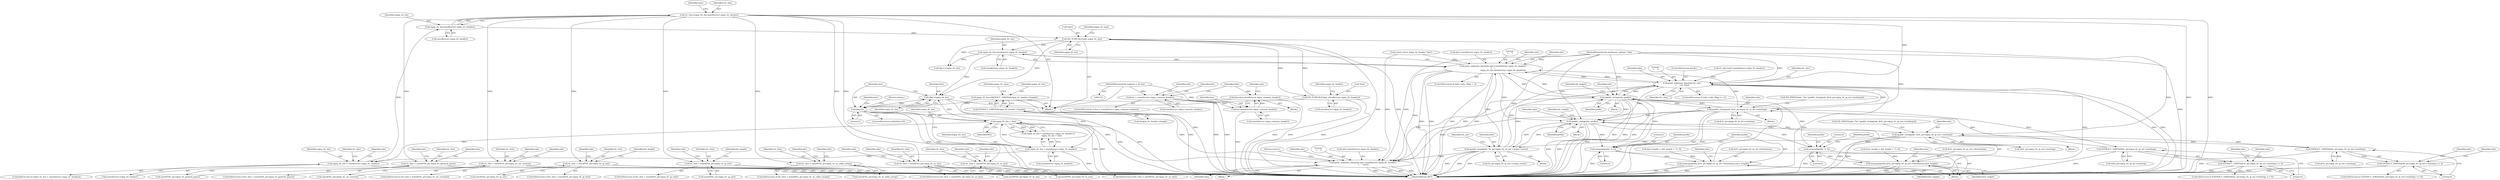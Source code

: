 digraph "0_tcpdump_de981e6070d168b58ec1bb0713ded77ed4ad87f4@API" {
"1000347" [label="(Call,tlv_tlen=eigrp_tlv_len-sizeof(struct eigrp_tlv_header))"];
"1000349" [label="(Call,eigrp_tlv_len-sizeof(struct eigrp_tlv_header))"];
"1000326" [label="(Call,eigrp_tlv_len < sizeof(struct eigrp_tlv_header))"];
"1000295" [label="(Call,eigrp_tlv_len < sizeof(struct eigrp_tlv_header))"];
"1000279" [label="(Call,eigrp_tlv_len=EXTRACT_16BITS(&eigrp_tlv_header->length))"];
"1000281" [label="(Call,EXTRACT_16BITS(&eigrp_tlv_header->length))"];
"1000299" [label="(Call,eigrp_tlv_len > tlen)"];
"1000265" [label="(Call,tlen>0)"];
"1000200" [label="(Call,tlen=len-sizeof(struct eigrp_common_header))"];
"1000202" [label="(Call,len-sizeof(struct eigrp_common_header))"];
"1000176" [label="(Call,len < sizeof(struct eigrp_common_header))"];
"1000113" [label="(MethodParameterIn,register u_int len)"];
"1001288" [label="(Call,tlen-=eigrp_tlv_len)"];
"1000353" [label="(Call,ND_TCHECK2(*tptr, eigrp_tlv_len))"];
"1000269" [label="(Call,ND_TCHECK2(*tptr, sizeof(struct eigrp_tlv_header)))"];
"1001281" [label="(Call,eigrp_tlv_len-sizeof(struct eigrp_tlv_header))"];
"1000369" [label="(Call,tlv_tlen < sizeof(*tlv_ptr.eigrp_tlv_general_parm))"];
"1000444" [label="(Call,tlv_tlen < sizeof(*tlv_ptr.eigrp_tlv_sw_version))"];
"1000506" [label="(Call,tlv_tlen < sizeof(*tlv_ptr.eigrp_tlv_ip_int))"];
"1000665" [label="(Call,tlv_tlen < sizeof(*tlv_ptr.eigrp_tlv_ip_ext))"];
"1000872" [label="(Call,tlv_tlen < sizeof(*tlv_ptr.eigrp_tlv_at_cable_setup))"];
"1000934" [label="(Call,tlv_tlen < sizeof(*tlv_ptr.eigrp_tlv_at_int))"];
"1001073" [label="(Call,tlv_tlen < sizeof(*tlv_ptr.eigrp_tlv_at_ext))"];
"1001262" [label="(Call,print_unknown_data(ndo,tlv_tptr,\"\n\t    \",tlv_tlen))"];
"1000303" [label="(Call,print_unknown_data(ndo,tptr+sizeof(struct eigrp_tlv_header),\"\n\t    \",tlen))"];
"1000575" [label="(Call,ipaddr_string(ndo, prefix))"];
"1000556" [label="(Call,memset(prefix, 0, 4))"];
"1000560" [label="(Call,memcpy(prefix,&tlv_ptr.eigrp_tlv_ip_int->destination,byte_length))"];
"1000599" [label="(Call,ipaddr_string(ndo, &tlv_ptr.eigrp_tlv_ip_int->nexthop))"];
"1000581" [label="(Call,EXTRACT_32BITS(&tlv_ptr.eigrp_tlv_ip_int->nexthop))"];
"1000580" [label="(Call,EXTRACT_32BITS(&tlv_ptr.eigrp_tlv_ip_int->nexthop) == 0)"];
"1000734" [label="(Call,ipaddr_string(ndo, prefix))"];
"1000715" [label="(Call,memset(prefix, 0, 4))"];
"1000719" [label="(Call,memcpy(prefix,&tlv_ptr.eigrp_tlv_ip_ext->destination,byte_length))"];
"1000758" [label="(Call,ipaddr_string(ndo, &tlv_ptr.eigrp_tlv_ip_ext->nexthop))"];
"1000740" [label="(Call,EXTRACT_32BITS(&tlv_ptr.eigrp_tlv_ip_ext->nexthop))"];
"1000739" [label="(Call,EXTRACT_32BITS(&tlv_ptr.eigrp_tlv_ip_ext->nexthop) == 0)"];
"1000772" [label="(Call,ipaddr_string(ndo, tlv_ptr.eigrp_tlv_ip_ext->origin_router))"];
"1001274" [label="(Call,print_unknown_data(ndo,tptr+sizeof(struct eigrp_tlv_header),\"\n\t    \",\n                               eigrp_tlv_len-sizeof(struct eigrp_tlv_header)))"];
"1000351" [label="(Call,sizeof(struct eigrp_tlv_header))"];
"1001264" [label="(Identifier,tlv_tptr)"];
"1000577" [label="(Identifier,prefix)"];
"1000202" [label="(Call,len-sizeof(struct eigrp_common_header))"];
"1000588" [label="(Literal,0)"];
"1000295" [label="(Call,eigrp_tlv_len < sizeof(struct eigrp_tlv_header))"];
"1000287" [label="(Identifier,eigrp_tlv_type)"];
"1000960" [label="(Identifier,ndo)"];
"1000327" [label="(Identifier,eigrp_tlv_len)"];
"1000353" [label="(Call,ND_TCHECK2(*tptr, eigrp_tlv_len))"];
"1000718" [label="(Literal,4)"];
"1000302" [label="(Block,)"];
"1000355" [label="(Identifier,tptr)"];
"1000269" [label="(Call,ND_TCHECK2(*tptr, sizeof(struct eigrp_tlv_header)))"];
"1000300" [label="(Identifier,eigrp_tlv_len)"];
"1000296" [label="(Identifier,eigrp_tlv_len)"];
"1000783" [label="(Identifier,tlv_ptr)"];
"1000356" [label="(Identifier,eigrp_tlv_len)"];
"1001263" [label="(Identifier,ndo)"];
"1001265" [label="(Literal,\"\n\t    \")"];
"1001267" [label="(ControlStructure,break;)"];
"1000727" [label="(Identifier,byte_length)"];
"1000272" [label="(Call,sizeof(struct eigrp_tlv_header))"];
"1000747" [label="(Literal,0)"];
"1001297" [label="(MethodReturn,RET)"];
"1000507" [label="(Identifier,tlv_tlen)"];
"1000531" [label="(Identifier,bit_length)"];
"1000561" [label="(Identifier,prefix)"];
"1000297" [label="(Call,sizeof(struct eigrp_tlv_header))"];
"1001283" [label="(Call,sizeof(struct eigrp_tlv_header))"];
"1000454" [label="(Identifier,ndo)"];
"1000200" [label="(Call,tlen=len-sizeof(struct eigrp_common_header))"];
"1001266" [label="(Identifier,tlv_tlen)"];
"1000267" [label="(Literal,0)"];
"1000341" [label="(Call,tlv_tptr=tptr+sizeof(struct eigrp_tlv_header))"];
"1001274" [label="(Call,print_unknown_data(ndo,tptr+sizeof(struct eigrp_tlv_header),\"\n\t    \",\n                               eigrp_tlv_len-sizeof(struct eigrp_tlv_header)))"];
"1000301" [label="(Identifier,tlen)"];
"1000183" [label="(Identifier,ndo)"];
"1000328" [label="(Call,sizeof(struct eigrp_tlv_header))"];
"1001289" [label="(Identifier,tlen)"];
"1000354" [label="(Call,*tptr)"];
"1000601" [label="(Call,&tlv_ptr.eigrp_tlv_ip_int->nexthop)"];
"1000326" [label="(Call,eigrp_tlv_len < sizeof(struct eigrp_tlv_header))"];
"1000944" [label="(Identifier,ndo)"];
"1001262" [label="(Call,print_unknown_data(ndo,tlv_tptr,\"\n\t    \",tlv_tlen))"];
"1000568" [label="(Identifier,byte_length)"];
"1000736" [label="(Identifier,prefix)"];
"1000348" [label="(Identifier,tlv_tlen)"];
"1000934" [label="(Call,tlv_tlen < sizeof(*tlv_ptr.eigrp_tlv_at_int))"];
"1000556" [label="(Call,memset(prefix, 0, 4))"];
"1000203" [label="(Identifier,len)"];
"1000281" [label="(Call,EXTRACT_16BITS(&eigrp_tlv_header->length))"];
"1000774" [label="(Call,tlv_ptr.eigrp_tlv_ip_ext->origin_router)"];
"1000758" [label="(Call,ipaddr_string(ndo, &tlv_ptr.eigrp_tlv_ip_ext->nexthop))"];
"1000600" [label="(Identifier,ndo)"];
"1000508" [label="(Call,sizeof(*tlv_ptr.eigrp_tlv_ip_int))"];
"1000733" [label="(Block,)"];
"1000204" [label="(Call,sizeof(struct eigrp_common_header))"];
"1001288" [label="(Call,tlen-=eigrp_tlv_len)"];
"1001276" [label="(Call,tptr+sizeof(struct eigrp_tlv_header))"];
"1000596" [label="(Identifier,ndo)"];
"1000176" [label="(Call,len < sizeof(struct eigrp_common_header))"];
"1000716" [label="(Identifier,prefix)"];
"1000708" [label="(Call,byte_length = (bit_length + 7) / 8)"];
"1000516" [label="(Identifier,ndo)"];
"1000268" [label="(Block,)"];
"1000933" [label="(ControlStructure,if (tlv_tlen < sizeof(*tlv_ptr.eigrp_tlv_at_int)))"];
"1000349" [label="(Call,eigrp_tlv_len-sizeof(struct eigrp_tlv_header))"];
"1000666" [label="(Identifier,tlv_tlen)"];
"1000175" [label="(ControlStructure,if (len < sizeof(struct eigrp_common_header)))"];
"1000178" [label="(Call,sizeof(struct eigrp_common_header))"];
"1000342" [label="(Identifier,tlv_tptr)"];
"1000311" [label="(Return,return;)"];
"1000304" [label="(Identifier,ndo)"];
"1000597" [label="(Block,)"];
"1001074" [label="(Identifier,tlv_tlen)"];
"1000737" [label="(Identifier,bit_length)"];
"1000266" [label="(Identifier,tlen)"];
"1000717" [label="(Literal,0)"];
"1000578" [label="(Identifier,bit_length)"];
"1000270" [label="(Call,*tptr)"];
"1000275" [label="(Identifier,eigrp_tlv_header)"];
"1000773" [label="(Identifier,ndo)"];
"1000371" [label="(Call,sizeof(*tlv_ptr.eigrp_tlv_general_parm))"];
"1000665" [label="(Call,tlv_tlen < sizeof(*tlv_ptr.eigrp_tlv_ip_ext))"];
"1000359" [label="(Block,)"];
"1000581" [label="(Call,EXTRACT_32BITS(&tlv_ptr.eigrp_tlv_ip_int->nexthop))"];
"1000719" [label="(Call,memcpy(prefix,&tlv_ptr.eigrp_tlv_ip_ext->destination,byte_length))"];
"1000299" [label="(Call,eigrp_tlv_len > tlen)"];
"1000772" [label="(Call,ipaddr_string(ndo, tlv_ptr.eigrp_tlv_ip_ext->origin_router))"];
"1000720" [label="(Identifier,prefix)"];
"1000470" [label="(Identifier,ndo)"];
"1000735" [label="(Identifier,ndo)"];
"1001280" [label="(Literal,\"\n\t    \")"];
"1000113" [label="(MethodParameterIn,register u_int len)"];
"1000505" [label="(ControlStructure,if (tlv_tlen < sizeof(*tlv_ptr.eigrp_tlv_ip_int)))"];
"1000280" [label="(Identifier,eigrp_tlv_len)"];
"1000558" [label="(Literal,0)"];
"1000559" [label="(Literal,4)"];
"1001099" [label="(Identifier,ndo)"];
"1000309" [label="(Literal,\"\n\t    \")"];
"1000740" [label="(Call,EXTRACT_32BITS(&tlv_ptr.eigrp_tlv_ip_ext->nexthop))"];
"1000739" [label="(Call,EXTRACT_32BITS(&tlv_ptr.eigrp_tlv_ip_ext->nexthop) == 0)"];
"1000594" [label="(Call,ND_PRINT((ndo, \"%s\",ipaddr_string(ndo, &tlv_ptr.eigrp_tlv_ip_int->nexthop))))"];
"1000347" [label="(Call,tlv_tlen=eigrp_tlv_len-sizeof(struct eigrp_tlv_header))"];
"1001073" [label="(Call,tlv_tlen < sizeof(*tlv_ptr.eigrp_tlv_at_ext))"];
"1000265" [label="(Call,tlen>0)"];
"1000580" [label="(Call,EXTRACT_32BITS(&tlv_ptr.eigrp_tlv_ip_int->nexthop) == 0)"];
"1000755" [label="(Identifier,ndo)"];
"1000305" [label="(Call,tptr+sizeof(struct eigrp_tlv_header))"];
"1000690" [label="(Identifier,bit_length)"];
"1000303" [label="(Call,print_unknown_data(ndo,tptr+sizeof(struct eigrp_tlv_header),\"\n\t    \",tlen))"];
"1000741" [label="(Call,&tlv_ptr.eigrp_tlv_ip_ext->nexthop)"];
"1000443" [label="(ControlStructure,if (tlv_tlen < sizeof(*tlv_ptr.eigrp_tlv_sw_version)))"];
"1000294" [label="(Call,eigrp_tlv_len < sizeof(struct eigrp_tlv_header) ||\n            eigrp_tlv_len > tlen)"];
"1001282" [label="(Identifier,eigrp_tlv_len)"];
"1000734" [label="(Call,ipaddr_string(ndo, prefix))"];
"1000446" [label="(Call,sizeof(*tlv_ptr.eigrp_tlv_sw_version))"];
"1000750" [label="(Identifier,ndo)"];
"1000370" [label="(Identifier,tlv_tlen)"];
"1001286" [label="(Identifier,tptr)"];
"1001083" [label="(Identifier,ndo)"];
"1000177" [label="(Identifier,len)"];
"1000898" [label="(Identifier,ndo)"];
"1000667" [label="(Call,sizeof(*tlv_ptr.eigrp_tlv_ip_ext))"];
"1001256" [label="(ControlStructure,if (ndo->ndo_vflag <= 1))"];
"1000557" [label="(Identifier,prefix)"];
"1000579" [label="(ControlStructure,if (EXTRACT_32BITS(&tlv_ptr.eigrp_tlv_ip_int->nexthop) == 0))"];
"1000444" [label="(Call,tlv_tlen < sizeof(*tlv_ptr.eigrp_tlv_sw_version))"];
"1000562" [label="(Call,&tlv_ptr.eigrp_tlv_ip_int->destination)"];
"1000549" [label="(Call,byte_length = (bit_length + 7) / 8)"];
"1000279" [label="(Call,eigrp_tlv_len=EXTRACT_16BITS(&eigrp_tlv_header->length))"];
"1000759" [label="(Identifier,ndo)"];
"1000271" [label="(Identifier,tptr)"];
"1000368" [label="(ControlStructure,if (tlv_tlen < sizeof(*tlv_ptr.eigrp_tlv_general_parm)))"];
"1000111" [label="(MethodParameterIn,netdissect_options *ndo)"];
"1000882" [label="(Identifier,ndo)"];
"1000445" [label="(Identifier,tlv_tlen)"];
"1001275" [label="(Identifier,ndo)"];
"1001281" [label="(Call,eigrp_tlv_len-sizeof(struct eigrp_tlv_header))"];
"1000369" [label="(Call,tlv_tlen < sizeof(*tlv_ptr.eigrp_tlv_general_parm))"];
"1000325" [label="(ControlStructure,if (eigrp_tlv_len < sizeof(struct eigrp_tlv_header)))"];
"1000760" [label="(Call,&tlv_ptr.eigrp_tlv_ip_ext->nexthop)"];
"1000591" [label="(Identifier,ndo)"];
"1000201" [label="(Identifier,tlen)"];
"1000730" [label="(Identifier,ndo)"];
"1000599" [label="(Call,ipaddr_string(ndo, &tlv_ptr.eigrp_tlv_ip_int->nexthop))"];
"1000574" [label="(Block,)"];
"1000664" [label="(ControlStructure,if (tlv_tlen < sizeof(*tlv_ptr.eigrp_tlv_ip_ext)))"];
"1000208" [label="(Identifier,ndo)"];
"1000276" [label="(Call,(const struct eigrp_tlv_header *)tptr)"];
"1001290" [label="(Identifier,eigrp_tlv_len)"];
"1000506" [label="(Call,tlv_tlen < sizeof(*tlv_ptr.eigrp_tlv_ip_int))"];
"1000873" [label="(Identifier,tlv_tlen)"];
"1001072" [label="(ControlStructure,if (tlv_tlen < sizeof(*tlv_ptr.eigrp_tlv_at_ext)))"];
"1000576" [label="(Identifier,ndo)"];
"1000282" [label="(Call,&eigrp_tlv_header->length)"];
"1000753" [label="(Call,ND_PRINT((ndo, \"%s\",ipaddr_string(ndo, &tlv_ptr.eigrp_tlv_ip_ext->nexthop))))"];
"1000571" [label="(Identifier,ndo)"];
"1000936" [label="(Call,sizeof(*tlv_ptr.eigrp_tlv_at_int))"];
"1000114" [label="(Block,)"];
"1000872" [label="(Call,tlv_tlen < sizeof(*tlv_ptr.eigrp_tlv_at_cable_setup))"];
"1000358" [label="(Identifier,eigrp_tlv_type)"];
"1001291" [label="(Return,return;)"];
"1000264" [label="(ControlStructure,while(tlen>0))"];
"1000395" [label="(Identifier,ndo)"];
"1000575" [label="(Call,ipaddr_string(ndo, prefix))"];
"1000310" [label="(Identifier,tlen)"];
"1000721" [label="(Call,&tlv_ptr.eigrp_tlv_ip_ext->destination)"];
"1000350" [label="(Identifier,eigrp_tlv_len)"];
"1000935" [label="(Identifier,tlv_tlen)"];
"1000560" [label="(Call,memcpy(prefix,&tlv_ptr.eigrp_tlv_ip_int->destination,byte_length))"];
"1000771" [label="(Block,)"];
"1000871" [label="(ControlStructure,if (tlv_tlen < sizeof(*tlv_ptr.eigrp_tlv_at_cable_setup)))"];
"1000379" [label="(Identifier,ndo)"];
"1000874" [label="(Call,sizeof(*tlv_ptr.eigrp_tlv_at_cable_setup))"];
"1000756" [label="(Block,)"];
"1001075" [label="(Call,sizeof(*tlv_ptr.eigrp_tlv_at_ext))"];
"1001285" [label="(Call,tptr+=eigrp_tlv_len)"];
"1000333" [label="(Identifier,ndo)"];
"1000738" [label="(ControlStructure,if (EXTRACT_32BITS(&tlv_ptr.eigrp_tlv_ip_ext->nexthop) == 0))"];
"1001268" [label="(ControlStructure,if (ndo->ndo_vflag > 1))"];
"1000675" [label="(Identifier,ndo)"];
"1000715" [label="(Call,memset(prefix, 0, 4))"];
"1000582" [label="(Call,&tlv_ptr.eigrp_tlv_ip_int->nexthop)"];
"1000347" -> "1000268"  [label="AST: "];
"1000347" -> "1000349"  [label="CFG: "];
"1000348" -> "1000347"  [label="AST: "];
"1000349" -> "1000347"  [label="AST: "];
"1000355" -> "1000347"  [label="CFG: "];
"1000347" -> "1001297"  [label="DDG: "];
"1000347" -> "1001297"  [label="DDG: "];
"1000349" -> "1000347"  [label="DDG: "];
"1000347" -> "1000369"  [label="DDG: "];
"1000347" -> "1000444"  [label="DDG: "];
"1000347" -> "1000506"  [label="DDG: "];
"1000347" -> "1000665"  [label="DDG: "];
"1000347" -> "1000872"  [label="DDG: "];
"1000347" -> "1000934"  [label="DDG: "];
"1000347" -> "1001073"  [label="DDG: "];
"1000347" -> "1001262"  [label="DDG: "];
"1000349" -> "1000351"  [label="CFG: "];
"1000350" -> "1000349"  [label="AST: "];
"1000351" -> "1000349"  [label="AST: "];
"1000326" -> "1000349"  [label="DDG: "];
"1000349" -> "1000353"  [label="DDG: "];
"1000326" -> "1000325"  [label="AST: "];
"1000326" -> "1000328"  [label="CFG: "];
"1000327" -> "1000326"  [label="AST: "];
"1000328" -> "1000326"  [label="AST: "];
"1000333" -> "1000326"  [label="CFG: "];
"1000342" -> "1000326"  [label="CFG: "];
"1000326" -> "1001297"  [label="DDG: "];
"1000326" -> "1001297"  [label="DDG: "];
"1000295" -> "1000326"  [label="DDG: "];
"1000299" -> "1000326"  [label="DDG: "];
"1000295" -> "1000294"  [label="AST: "];
"1000295" -> "1000297"  [label="CFG: "];
"1000296" -> "1000295"  [label="AST: "];
"1000297" -> "1000295"  [label="AST: "];
"1000300" -> "1000295"  [label="CFG: "];
"1000294" -> "1000295"  [label="CFG: "];
"1000295" -> "1001297"  [label="DDG: "];
"1000295" -> "1000294"  [label="DDG: "];
"1000279" -> "1000295"  [label="DDG: "];
"1000295" -> "1000299"  [label="DDG: "];
"1000279" -> "1000268"  [label="AST: "];
"1000279" -> "1000281"  [label="CFG: "];
"1000280" -> "1000279"  [label="AST: "];
"1000281" -> "1000279"  [label="AST: "];
"1000287" -> "1000279"  [label="CFG: "];
"1000279" -> "1001297"  [label="DDG: "];
"1000281" -> "1000279"  [label="DDG: "];
"1000281" -> "1000282"  [label="CFG: "];
"1000282" -> "1000281"  [label="AST: "];
"1000281" -> "1001297"  [label="DDG: "];
"1000299" -> "1000294"  [label="AST: "];
"1000299" -> "1000301"  [label="CFG: "];
"1000300" -> "1000299"  [label="AST: "];
"1000301" -> "1000299"  [label="AST: "];
"1000294" -> "1000299"  [label="CFG: "];
"1000299" -> "1001297"  [label="DDG: "];
"1000299" -> "1001297"  [label="DDG: "];
"1000299" -> "1000294"  [label="DDG: "];
"1000299" -> "1000294"  [label="DDG: "];
"1000265" -> "1000299"  [label="DDG: "];
"1000299" -> "1000303"  [label="DDG: "];
"1000299" -> "1001288"  [label="DDG: "];
"1000265" -> "1000264"  [label="AST: "];
"1000265" -> "1000267"  [label="CFG: "];
"1000266" -> "1000265"  [label="AST: "];
"1000267" -> "1000265"  [label="AST: "];
"1000271" -> "1000265"  [label="CFG: "];
"1001291" -> "1000265"  [label="CFG: "];
"1000265" -> "1001297"  [label="DDG: "];
"1000265" -> "1001297"  [label="DDG: "];
"1000200" -> "1000265"  [label="DDG: "];
"1001288" -> "1000265"  [label="DDG: "];
"1000265" -> "1000303"  [label="DDG: "];
"1000265" -> "1001288"  [label="DDG: "];
"1000200" -> "1000114"  [label="AST: "];
"1000200" -> "1000202"  [label="CFG: "];
"1000201" -> "1000200"  [label="AST: "];
"1000202" -> "1000200"  [label="AST: "];
"1000208" -> "1000200"  [label="CFG: "];
"1000200" -> "1001297"  [label="DDG: "];
"1000202" -> "1000200"  [label="DDG: "];
"1000202" -> "1000204"  [label="CFG: "];
"1000203" -> "1000202"  [label="AST: "];
"1000204" -> "1000202"  [label="AST: "];
"1000202" -> "1001297"  [label="DDG: "];
"1000176" -> "1000202"  [label="DDG: "];
"1000113" -> "1000202"  [label="DDG: "];
"1000176" -> "1000175"  [label="AST: "];
"1000176" -> "1000178"  [label="CFG: "];
"1000177" -> "1000176"  [label="AST: "];
"1000178" -> "1000176"  [label="AST: "];
"1000183" -> "1000176"  [label="CFG: "];
"1000201" -> "1000176"  [label="CFG: "];
"1000176" -> "1001297"  [label="DDG: "];
"1000176" -> "1001297"  [label="DDG: "];
"1000113" -> "1000176"  [label="DDG: "];
"1000113" -> "1000110"  [label="AST: "];
"1000113" -> "1001297"  [label="DDG: "];
"1001288" -> "1000268"  [label="AST: "];
"1001288" -> "1001290"  [label="CFG: "];
"1001289" -> "1001288"  [label="AST: "];
"1001290" -> "1001288"  [label="AST: "];
"1000266" -> "1001288"  [label="CFG: "];
"1001288" -> "1001297"  [label="DDG: "];
"1000353" -> "1001288"  [label="DDG: "];
"1001281" -> "1001288"  [label="DDG: "];
"1000353" -> "1000268"  [label="AST: "];
"1000353" -> "1000356"  [label="CFG: "];
"1000354" -> "1000353"  [label="AST: "];
"1000356" -> "1000353"  [label="AST: "];
"1000358" -> "1000353"  [label="CFG: "];
"1000353" -> "1001297"  [label="DDG: "];
"1000353" -> "1001297"  [label="DDG: "];
"1000353" -> "1001297"  [label="DDG: "];
"1000353" -> "1000269"  [label="DDG: "];
"1000269" -> "1000353"  [label="DDG: "];
"1000353" -> "1001281"  [label="DDG: "];
"1000353" -> "1001285"  [label="DDG: "];
"1000269" -> "1000268"  [label="AST: "];
"1000269" -> "1000272"  [label="CFG: "];
"1000270" -> "1000269"  [label="AST: "];
"1000272" -> "1000269"  [label="AST: "];
"1000275" -> "1000269"  [label="CFG: "];
"1000269" -> "1001297"  [label="DDG: "];
"1000269" -> "1001297"  [label="DDG: "];
"1001281" -> "1001274"  [label="AST: "];
"1001281" -> "1001283"  [label="CFG: "];
"1001282" -> "1001281"  [label="AST: "];
"1001283" -> "1001281"  [label="AST: "];
"1001274" -> "1001281"  [label="CFG: "];
"1001281" -> "1001274"  [label="DDG: "];
"1001281" -> "1001285"  [label="DDG: "];
"1000369" -> "1000368"  [label="AST: "];
"1000369" -> "1000371"  [label="CFG: "];
"1000370" -> "1000369"  [label="AST: "];
"1000371" -> "1000369"  [label="AST: "];
"1000379" -> "1000369"  [label="CFG: "];
"1000395" -> "1000369"  [label="CFG: "];
"1000369" -> "1001297"  [label="DDG: "];
"1000369" -> "1001297"  [label="DDG: "];
"1000444" -> "1000443"  [label="AST: "];
"1000444" -> "1000446"  [label="CFG: "];
"1000445" -> "1000444"  [label="AST: "];
"1000446" -> "1000444"  [label="AST: "];
"1000454" -> "1000444"  [label="CFG: "];
"1000470" -> "1000444"  [label="CFG: "];
"1000444" -> "1001297"  [label="DDG: "];
"1000444" -> "1001297"  [label="DDG: "];
"1000506" -> "1000505"  [label="AST: "];
"1000506" -> "1000508"  [label="CFG: "];
"1000507" -> "1000506"  [label="AST: "];
"1000508" -> "1000506"  [label="AST: "];
"1000516" -> "1000506"  [label="CFG: "];
"1000531" -> "1000506"  [label="CFG: "];
"1000506" -> "1001297"  [label="DDG: "];
"1000506" -> "1001297"  [label="DDG: "];
"1000665" -> "1000664"  [label="AST: "];
"1000665" -> "1000667"  [label="CFG: "];
"1000666" -> "1000665"  [label="AST: "];
"1000667" -> "1000665"  [label="AST: "];
"1000675" -> "1000665"  [label="CFG: "];
"1000690" -> "1000665"  [label="CFG: "];
"1000665" -> "1001297"  [label="DDG: "];
"1000665" -> "1001297"  [label="DDG: "];
"1000872" -> "1000871"  [label="AST: "];
"1000872" -> "1000874"  [label="CFG: "];
"1000873" -> "1000872"  [label="AST: "];
"1000874" -> "1000872"  [label="AST: "];
"1000882" -> "1000872"  [label="CFG: "];
"1000898" -> "1000872"  [label="CFG: "];
"1000872" -> "1001297"  [label="DDG: "];
"1000872" -> "1001297"  [label="DDG: "];
"1000934" -> "1000933"  [label="AST: "];
"1000934" -> "1000936"  [label="CFG: "];
"1000935" -> "1000934"  [label="AST: "];
"1000936" -> "1000934"  [label="AST: "];
"1000944" -> "1000934"  [label="CFG: "];
"1000960" -> "1000934"  [label="CFG: "];
"1000934" -> "1001297"  [label="DDG: "];
"1000934" -> "1001297"  [label="DDG: "];
"1001073" -> "1001072"  [label="AST: "];
"1001073" -> "1001075"  [label="CFG: "];
"1001074" -> "1001073"  [label="AST: "];
"1001075" -> "1001073"  [label="AST: "];
"1001083" -> "1001073"  [label="CFG: "];
"1001099" -> "1001073"  [label="CFG: "];
"1001073" -> "1001297"  [label="DDG: "];
"1001073" -> "1001297"  [label="DDG: "];
"1001262" -> "1001256"  [label="AST: "];
"1001262" -> "1001266"  [label="CFG: "];
"1001263" -> "1001262"  [label="AST: "];
"1001264" -> "1001262"  [label="AST: "];
"1001265" -> "1001262"  [label="AST: "];
"1001266" -> "1001262"  [label="AST: "];
"1001267" -> "1001262"  [label="CFG: "];
"1001262" -> "1001297"  [label="DDG: "];
"1001262" -> "1001297"  [label="DDG: "];
"1001262" -> "1001297"  [label="DDG: "];
"1001262" -> "1001297"  [label="DDG: "];
"1001262" -> "1000303"  [label="DDG: "];
"1001262" -> "1000575"  [label="DDG: "];
"1001262" -> "1000734"  [label="DDG: "];
"1001274" -> "1001262"  [label="DDG: "];
"1000772" -> "1001262"  [label="DDG: "];
"1000599" -> "1001262"  [label="DDG: "];
"1000575" -> "1001262"  [label="DDG: "];
"1000111" -> "1001262"  [label="DDG: "];
"1000341" -> "1001262"  [label="DDG: "];
"1001262" -> "1001274"  [label="DDG: "];
"1000303" -> "1000302"  [label="AST: "];
"1000303" -> "1000310"  [label="CFG: "];
"1000304" -> "1000303"  [label="AST: "];
"1000305" -> "1000303"  [label="AST: "];
"1000309" -> "1000303"  [label="AST: "];
"1000310" -> "1000303"  [label="AST: "];
"1000311" -> "1000303"  [label="CFG: "];
"1000303" -> "1001297"  [label="DDG: "];
"1000303" -> "1001297"  [label="DDG: "];
"1000303" -> "1001297"  [label="DDG: "];
"1000303" -> "1001297"  [label="DDG: "];
"1001274" -> "1000303"  [label="DDG: "];
"1000772" -> "1000303"  [label="DDG: "];
"1000599" -> "1000303"  [label="DDG: "];
"1000575" -> "1000303"  [label="DDG: "];
"1000111" -> "1000303"  [label="DDG: "];
"1000276" -> "1000303"  [label="DDG: "];
"1000575" -> "1000574"  [label="AST: "];
"1000575" -> "1000577"  [label="CFG: "];
"1000576" -> "1000575"  [label="AST: "];
"1000577" -> "1000575"  [label="AST: "];
"1000578" -> "1000575"  [label="CFG: "];
"1000575" -> "1001297"  [label="DDG: "];
"1000575" -> "1001297"  [label="DDG: "];
"1000575" -> "1001297"  [label="DDG: "];
"1000575" -> "1000556"  [label="DDG: "];
"1001274" -> "1000575"  [label="DDG: "];
"1000772" -> "1000575"  [label="DDG: "];
"1000599" -> "1000575"  [label="DDG: "];
"1000111" -> "1000575"  [label="DDG: "];
"1000560" -> "1000575"  [label="DDG: "];
"1000575" -> "1000599"  [label="DDG: "];
"1000575" -> "1000715"  [label="DDG: "];
"1000575" -> "1000734"  [label="DDG: "];
"1000575" -> "1001274"  [label="DDG: "];
"1000556" -> "1000359"  [label="AST: "];
"1000556" -> "1000559"  [label="CFG: "];
"1000557" -> "1000556"  [label="AST: "];
"1000558" -> "1000556"  [label="AST: "];
"1000559" -> "1000556"  [label="AST: "];
"1000561" -> "1000556"  [label="CFG: "];
"1000556" -> "1001297"  [label="DDG: "];
"1000734" -> "1000556"  [label="DDG: "];
"1000556" -> "1000560"  [label="DDG: "];
"1000560" -> "1000359"  [label="AST: "];
"1000560" -> "1000568"  [label="CFG: "];
"1000561" -> "1000560"  [label="AST: "];
"1000562" -> "1000560"  [label="AST: "];
"1000568" -> "1000560"  [label="AST: "];
"1000571" -> "1000560"  [label="CFG: "];
"1000560" -> "1001297"  [label="DDG: "];
"1000560" -> "1001297"  [label="DDG: "];
"1000560" -> "1001297"  [label="DDG: "];
"1000549" -> "1000560"  [label="DDG: "];
"1000599" -> "1000597"  [label="AST: "];
"1000599" -> "1000601"  [label="CFG: "];
"1000600" -> "1000599"  [label="AST: "];
"1000601" -> "1000599"  [label="AST: "];
"1000594" -> "1000599"  [label="CFG: "];
"1000599" -> "1001297"  [label="DDG: "];
"1000599" -> "1001297"  [label="DDG: "];
"1000599" -> "1001297"  [label="DDG: "];
"1000599" -> "1000581"  [label="DDG: "];
"1000111" -> "1000599"  [label="DDG: "];
"1000581" -> "1000599"  [label="DDG: "];
"1000599" -> "1000734"  [label="DDG: "];
"1000599" -> "1001274"  [label="DDG: "];
"1000581" -> "1000580"  [label="AST: "];
"1000581" -> "1000582"  [label="CFG: "];
"1000582" -> "1000581"  [label="AST: "];
"1000588" -> "1000581"  [label="CFG: "];
"1000581" -> "1001297"  [label="DDG: "];
"1000581" -> "1000580"  [label="DDG: "];
"1000580" -> "1000579"  [label="AST: "];
"1000580" -> "1000588"  [label="CFG: "];
"1000588" -> "1000580"  [label="AST: "];
"1000591" -> "1000580"  [label="CFG: "];
"1000596" -> "1000580"  [label="CFG: "];
"1000580" -> "1001297"  [label="DDG: "];
"1000580" -> "1001297"  [label="DDG: "];
"1000734" -> "1000733"  [label="AST: "];
"1000734" -> "1000736"  [label="CFG: "];
"1000735" -> "1000734"  [label="AST: "];
"1000736" -> "1000734"  [label="AST: "];
"1000737" -> "1000734"  [label="CFG: "];
"1000734" -> "1001297"  [label="DDG: "];
"1000734" -> "1001297"  [label="DDG: "];
"1000734" -> "1000715"  [label="DDG: "];
"1001274" -> "1000734"  [label="DDG: "];
"1000772" -> "1000734"  [label="DDG: "];
"1000111" -> "1000734"  [label="DDG: "];
"1000719" -> "1000734"  [label="DDG: "];
"1000734" -> "1000758"  [label="DDG: "];
"1000734" -> "1000772"  [label="DDG: "];
"1000715" -> "1000359"  [label="AST: "];
"1000715" -> "1000718"  [label="CFG: "];
"1000716" -> "1000715"  [label="AST: "];
"1000717" -> "1000715"  [label="AST: "];
"1000718" -> "1000715"  [label="AST: "];
"1000720" -> "1000715"  [label="CFG: "];
"1000715" -> "1001297"  [label="DDG: "];
"1000715" -> "1000719"  [label="DDG: "];
"1000719" -> "1000359"  [label="AST: "];
"1000719" -> "1000727"  [label="CFG: "];
"1000720" -> "1000719"  [label="AST: "];
"1000721" -> "1000719"  [label="AST: "];
"1000727" -> "1000719"  [label="AST: "];
"1000730" -> "1000719"  [label="CFG: "];
"1000719" -> "1001297"  [label="DDG: "];
"1000719" -> "1001297"  [label="DDG: "];
"1000719" -> "1001297"  [label="DDG: "];
"1000708" -> "1000719"  [label="DDG: "];
"1000758" -> "1000756"  [label="AST: "];
"1000758" -> "1000760"  [label="CFG: "];
"1000759" -> "1000758"  [label="AST: "];
"1000760" -> "1000758"  [label="AST: "];
"1000753" -> "1000758"  [label="CFG: "];
"1000758" -> "1001297"  [label="DDG: "];
"1000758" -> "1001297"  [label="DDG: "];
"1000758" -> "1000740"  [label="DDG: "];
"1000111" -> "1000758"  [label="DDG: "];
"1000740" -> "1000758"  [label="DDG: "];
"1000758" -> "1000772"  [label="DDG: "];
"1000740" -> "1000739"  [label="AST: "];
"1000740" -> "1000741"  [label="CFG: "];
"1000741" -> "1000740"  [label="AST: "];
"1000747" -> "1000740"  [label="CFG: "];
"1000740" -> "1001297"  [label="DDG: "];
"1000740" -> "1000739"  [label="DDG: "];
"1000739" -> "1000738"  [label="AST: "];
"1000739" -> "1000747"  [label="CFG: "];
"1000747" -> "1000739"  [label="AST: "];
"1000750" -> "1000739"  [label="CFG: "];
"1000755" -> "1000739"  [label="CFG: "];
"1000739" -> "1001297"  [label="DDG: "];
"1000739" -> "1001297"  [label="DDG: "];
"1000772" -> "1000771"  [label="AST: "];
"1000772" -> "1000774"  [label="CFG: "];
"1000773" -> "1000772"  [label="AST: "];
"1000774" -> "1000772"  [label="AST: "];
"1000783" -> "1000772"  [label="CFG: "];
"1000772" -> "1001297"  [label="DDG: "];
"1000772" -> "1001297"  [label="DDG: "];
"1000772" -> "1001297"  [label="DDG: "];
"1000111" -> "1000772"  [label="DDG: "];
"1000772" -> "1001274"  [label="DDG: "];
"1001274" -> "1001268"  [label="AST: "];
"1001275" -> "1001274"  [label="AST: "];
"1001276" -> "1001274"  [label="AST: "];
"1001280" -> "1001274"  [label="AST: "];
"1001286" -> "1001274"  [label="CFG: "];
"1001274" -> "1001297"  [label="DDG: "];
"1001274" -> "1001297"  [label="DDG: "];
"1001274" -> "1001297"  [label="DDG: "];
"1001274" -> "1001297"  [label="DDG: "];
"1000111" -> "1001274"  [label="DDG: "];
"1000276" -> "1001274"  [label="DDG: "];
}
